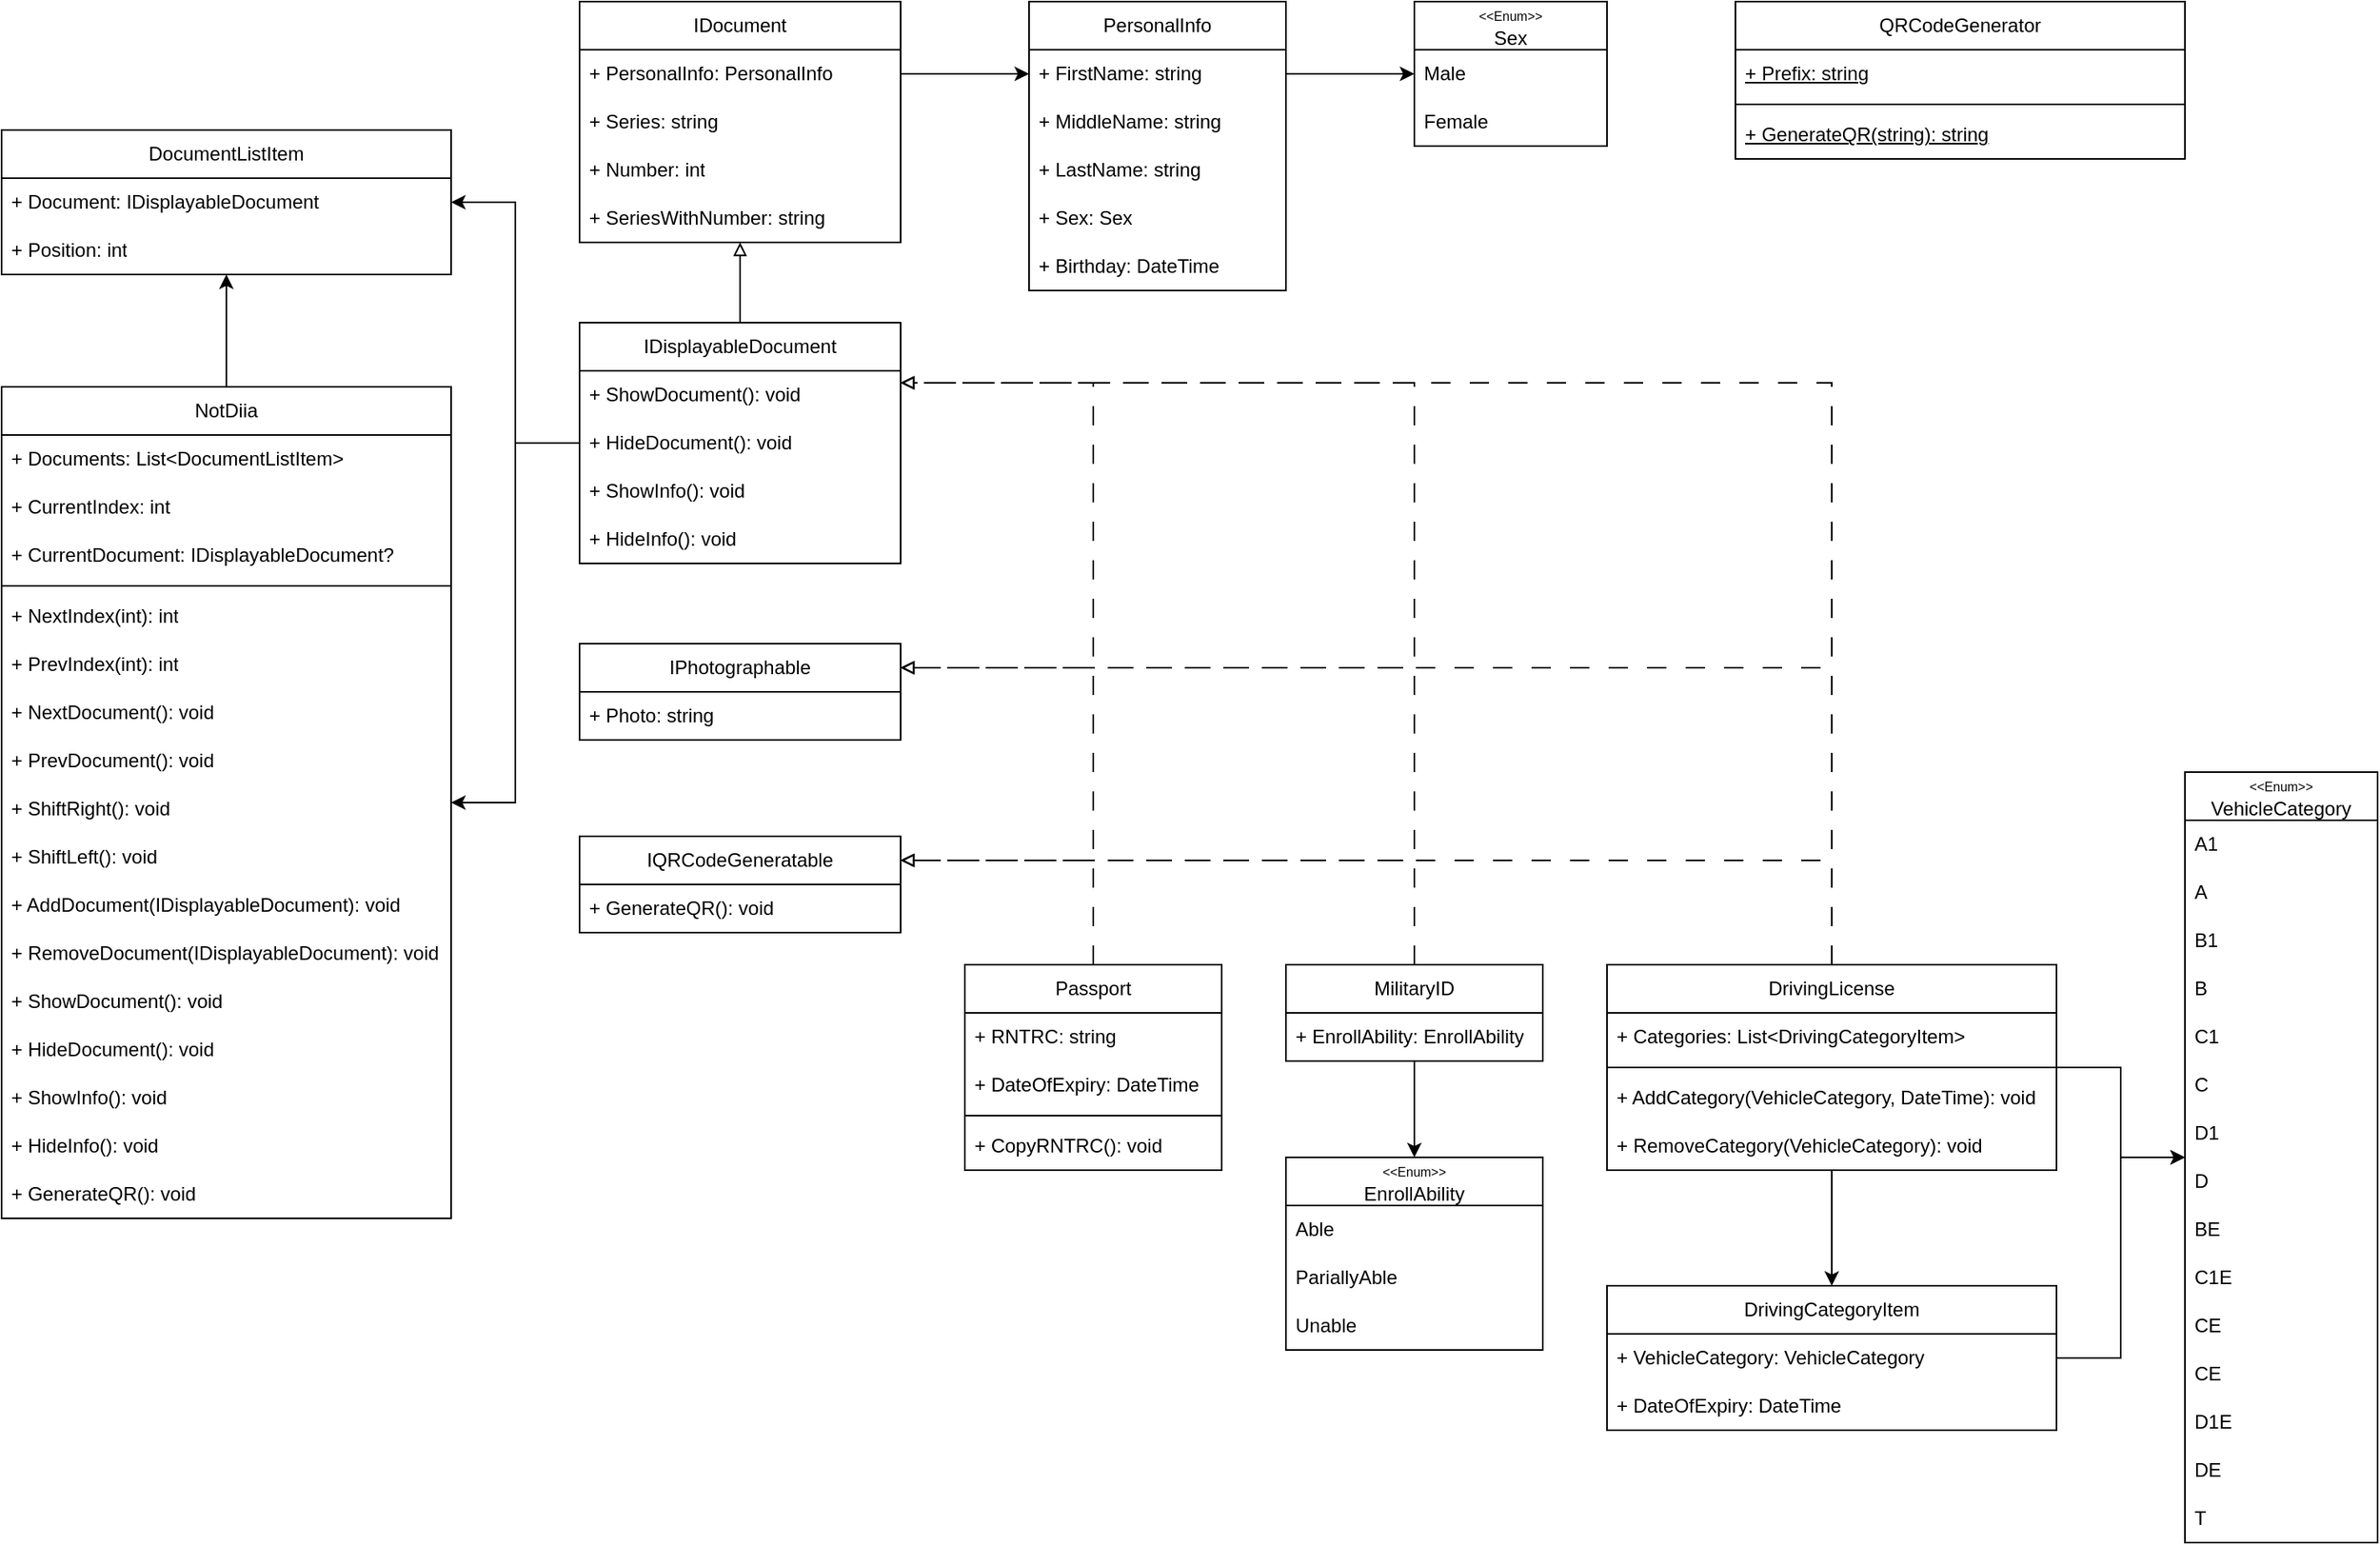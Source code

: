 <mxfile version="21.6.8" type="device">
  <diagram id="C5RBs43oDa-KdzZeNtuy" name="Page-1">
    <mxGraphModel dx="2074" dy="1205" grid="1" gridSize="10" guides="1" tooltips="1" connect="1" arrows="1" fold="1" page="0" pageScale="1" pageWidth="827" pageHeight="1169" math="0" shadow="0">
      <root>
        <mxCell id="WIyWlLk6GJQsqaUBKTNV-0" />
        <mxCell id="WIyWlLk6GJQsqaUBKTNV-1" parent="WIyWlLk6GJQsqaUBKTNV-0" />
        <mxCell id="cM0Dw6OtNcPGOJwDaQmD-3" value="PersonalInfo" style="swimlane;fontStyle=0;childLayout=stackLayout;horizontal=1;startSize=30;horizontalStack=0;resizeParent=1;resizeParentMax=0;resizeLast=0;collapsible=1;marginBottom=0;whiteSpace=wrap;html=1;" vertex="1" parent="WIyWlLk6GJQsqaUBKTNV-1">
          <mxGeometry x="720" y="40" width="160" height="180" as="geometry" />
        </mxCell>
        <mxCell id="cM0Dw6OtNcPGOJwDaQmD-4" value="+ FirstName: string" style="text;strokeColor=none;fillColor=none;align=left;verticalAlign=middle;spacingLeft=4;spacingRight=4;overflow=hidden;points=[[0,0.5],[1,0.5]];portConstraint=eastwest;rotatable=0;whiteSpace=wrap;html=1;" vertex="1" parent="cM0Dw6OtNcPGOJwDaQmD-3">
          <mxGeometry y="30" width="160" height="30" as="geometry" />
        </mxCell>
        <mxCell id="cM0Dw6OtNcPGOJwDaQmD-5" value="+ MiddleName: string" style="text;strokeColor=none;fillColor=none;align=left;verticalAlign=middle;spacingLeft=4;spacingRight=4;overflow=hidden;points=[[0,0.5],[1,0.5]];portConstraint=eastwest;rotatable=0;whiteSpace=wrap;html=1;" vertex="1" parent="cM0Dw6OtNcPGOJwDaQmD-3">
          <mxGeometry y="60" width="160" height="30" as="geometry" />
        </mxCell>
        <mxCell id="cM0Dw6OtNcPGOJwDaQmD-6" value="+ LastName: string" style="text;strokeColor=none;fillColor=none;align=left;verticalAlign=middle;spacingLeft=4;spacingRight=4;overflow=hidden;points=[[0,0.5],[1,0.5]];portConstraint=eastwest;rotatable=0;whiteSpace=wrap;html=1;" vertex="1" parent="cM0Dw6OtNcPGOJwDaQmD-3">
          <mxGeometry y="90" width="160" height="30" as="geometry" />
        </mxCell>
        <mxCell id="cM0Dw6OtNcPGOJwDaQmD-7" value="+ Sex: Sex" style="text;strokeColor=none;fillColor=none;align=left;verticalAlign=middle;spacingLeft=4;spacingRight=4;overflow=hidden;points=[[0,0.5],[1,0.5]];portConstraint=eastwest;rotatable=0;whiteSpace=wrap;html=1;" vertex="1" parent="cM0Dw6OtNcPGOJwDaQmD-3">
          <mxGeometry y="120" width="160" height="30" as="geometry" />
        </mxCell>
        <mxCell id="cM0Dw6OtNcPGOJwDaQmD-8" value="+ Birthday: DateTime" style="text;strokeColor=none;fillColor=none;align=left;verticalAlign=middle;spacingLeft=4;spacingRight=4;overflow=hidden;points=[[0,0.5],[1,0.5]];portConstraint=eastwest;rotatable=0;whiteSpace=wrap;html=1;" vertex="1" parent="cM0Dw6OtNcPGOJwDaQmD-3">
          <mxGeometry y="150" width="160" height="30" as="geometry" />
        </mxCell>
        <mxCell id="cM0Dw6OtNcPGOJwDaQmD-10" value="&lt;font style=&quot;font-size: 8px;&quot;&gt;&amp;lt;&amp;lt;Enum&amp;gt;&amp;gt;&lt;/font&gt;&lt;br&gt;Sex" style="swimlane;fontStyle=0;childLayout=stackLayout;horizontal=1;startSize=30;horizontalStack=0;resizeParent=1;resizeParentMax=0;resizeLast=0;collapsible=1;marginBottom=0;whiteSpace=wrap;html=1;" vertex="1" parent="WIyWlLk6GJQsqaUBKTNV-1">
          <mxGeometry x="960" y="40" width="120" height="90" as="geometry" />
        </mxCell>
        <mxCell id="cM0Dw6OtNcPGOJwDaQmD-11" value="Male" style="text;strokeColor=none;fillColor=none;align=left;verticalAlign=middle;spacingLeft=4;spacingRight=4;overflow=hidden;points=[[0,0.5],[1,0.5]];portConstraint=eastwest;rotatable=0;whiteSpace=wrap;html=1;" vertex="1" parent="cM0Dw6OtNcPGOJwDaQmD-10">
          <mxGeometry y="30" width="120" height="30" as="geometry" />
        </mxCell>
        <mxCell id="cM0Dw6OtNcPGOJwDaQmD-12" value="Female" style="text;strokeColor=none;fillColor=none;align=left;verticalAlign=middle;spacingLeft=4;spacingRight=4;overflow=hidden;points=[[0,0.5],[1,0.5]];portConstraint=eastwest;rotatable=0;whiteSpace=wrap;html=1;" vertex="1" parent="cM0Dw6OtNcPGOJwDaQmD-10">
          <mxGeometry y="60" width="120" height="30" as="geometry" />
        </mxCell>
        <mxCell id="cM0Dw6OtNcPGOJwDaQmD-15" value="IDocument" style="swimlane;fontStyle=0;childLayout=stackLayout;horizontal=1;startSize=30;horizontalStack=0;resizeParent=1;resizeParentMax=0;resizeLast=0;collapsible=1;marginBottom=0;whiteSpace=wrap;html=1;" vertex="1" parent="WIyWlLk6GJQsqaUBKTNV-1">
          <mxGeometry x="440" y="40" width="200" height="150" as="geometry" />
        </mxCell>
        <mxCell id="cM0Dw6OtNcPGOJwDaQmD-16" value="+ PersonalInfo: PersonalInfo" style="text;strokeColor=none;fillColor=none;align=left;verticalAlign=middle;spacingLeft=4;spacingRight=4;overflow=hidden;points=[[0,0.5],[1,0.5]];portConstraint=eastwest;rotatable=0;whiteSpace=wrap;html=1;" vertex="1" parent="cM0Dw6OtNcPGOJwDaQmD-15">
          <mxGeometry y="30" width="200" height="30" as="geometry" />
        </mxCell>
        <mxCell id="cM0Dw6OtNcPGOJwDaQmD-17" value="+ Series: string" style="text;strokeColor=none;fillColor=none;align=left;verticalAlign=middle;spacingLeft=4;spacingRight=4;overflow=hidden;points=[[0,0.5],[1,0.5]];portConstraint=eastwest;rotatable=0;whiteSpace=wrap;html=1;" vertex="1" parent="cM0Dw6OtNcPGOJwDaQmD-15">
          <mxGeometry y="60" width="200" height="30" as="geometry" />
        </mxCell>
        <mxCell id="cM0Dw6OtNcPGOJwDaQmD-18" value="+ Number: int" style="text;strokeColor=none;fillColor=none;align=left;verticalAlign=middle;spacingLeft=4;spacingRight=4;overflow=hidden;points=[[0,0.5],[1,0.5]];portConstraint=eastwest;rotatable=0;whiteSpace=wrap;html=1;" vertex="1" parent="cM0Dw6OtNcPGOJwDaQmD-15">
          <mxGeometry y="90" width="200" height="30" as="geometry" />
        </mxCell>
        <mxCell id="cM0Dw6OtNcPGOJwDaQmD-19" value="+ SeriesWithNumber: string" style="text;strokeColor=none;fillColor=none;align=left;verticalAlign=middle;spacingLeft=4;spacingRight=4;overflow=hidden;points=[[0,0.5],[1,0.5]];portConstraint=eastwest;rotatable=0;whiteSpace=wrap;html=1;" vertex="1" parent="cM0Dw6OtNcPGOJwDaQmD-15">
          <mxGeometry y="120" width="200" height="30" as="geometry" />
        </mxCell>
        <mxCell id="cM0Dw6OtNcPGOJwDaQmD-139" style="edgeStyle=orthogonalEdgeStyle;rounded=0;orthogonalLoop=1;jettySize=auto;html=1;exitX=0.5;exitY=0;exitDx=0;exitDy=0;endArrow=block;endFill=0;" edge="1" parent="WIyWlLk6GJQsqaUBKTNV-1" source="cM0Dw6OtNcPGOJwDaQmD-20" target="cM0Dw6OtNcPGOJwDaQmD-15">
          <mxGeometry relative="1" as="geometry" />
        </mxCell>
        <mxCell id="cM0Dw6OtNcPGOJwDaQmD-163" style="edgeStyle=orthogonalEdgeStyle;rounded=0;orthogonalLoop=1;jettySize=auto;html=1;" edge="1" parent="WIyWlLk6GJQsqaUBKTNV-1" source="cM0Dw6OtNcPGOJwDaQmD-20" target="cM0Dw6OtNcPGOJwDaQmD-88">
          <mxGeometry relative="1" as="geometry" />
        </mxCell>
        <mxCell id="cM0Dw6OtNcPGOJwDaQmD-20" value="IDisplayableDocument" style="swimlane;fontStyle=0;childLayout=stackLayout;horizontal=1;startSize=30;horizontalStack=0;resizeParent=1;resizeParentMax=0;resizeLast=0;collapsible=1;marginBottom=0;whiteSpace=wrap;html=1;" vertex="1" parent="WIyWlLk6GJQsqaUBKTNV-1">
          <mxGeometry x="440" y="240" width="200" height="150" as="geometry" />
        </mxCell>
        <mxCell id="cM0Dw6OtNcPGOJwDaQmD-21" value="+ ShowDocument(): void" style="text;strokeColor=none;fillColor=none;align=left;verticalAlign=middle;spacingLeft=4;spacingRight=4;overflow=hidden;points=[[0,0.5],[1,0.5]];portConstraint=eastwest;rotatable=0;whiteSpace=wrap;html=1;" vertex="1" parent="cM0Dw6OtNcPGOJwDaQmD-20">
          <mxGeometry y="30" width="200" height="30" as="geometry" />
        </mxCell>
        <mxCell id="cM0Dw6OtNcPGOJwDaQmD-22" value="+ HideDocument(): void" style="text;strokeColor=none;fillColor=none;align=left;verticalAlign=middle;spacingLeft=4;spacingRight=4;overflow=hidden;points=[[0,0.5],[1,0.5]];portConstraint=eastwest;rotatable=0;whiteSpace=wrap;html=1;" vertex="1" parent="cM0Dw6OtNcPGOJwDaQmD-20">
          <mxGeometry y="60" width="200" height="30" as="geometry" />
        </mxCell>
        <mxCell id="cM0Dw6OtNcPGOJwDaQmD-23" value="+ ShowInfo(): void" style="text;strokeColor=none;fillColor=none;align=left;verticalAlign=middle;spacingLeft=4;spacingRight=4;overflow=hidden;points=[[0,0.5],[1,0.5]];portConstraint=eastwest;rotatable=0;whiteSpace=wrap;html=1;" vertex="1" parent="cM0Dw6OtNcPGOJwDaQmD-20">
          <mxGeometry y="90" width="200" height="30" as="geometry" />
        </mxCell>
        <mxCell id="cM0Dw6OtNcPGOJwDaQmD-24" value="+ HideInfo(): void" style="text;strokeColor=none;fillColor=none;align=left;verticalAlign=middle;spacingLeft=4;spacingRight=4;overflow=hidden;points=[[0,0.5],[1,0.5]];portConstraint=eastwest;rotatable=0;whiteSpace=wrap;html=1;" vertex="1" parent="cM0Dw6OtNcPGOJwDaQmD-20">
          <mxGeometry y="120" width="200" height="30" as="geometry" />
        </mxCell>
        <mxCell id="cM0Dw6OtNcPGOJwDaQmD-25" value="&lt;font style=&quot;font-size: 8px;&quot;&gt;&amp;lt;&amp;lt;Enum&amp;gt;&amp;gt;&lt;/font&gt;&lt;br&gt;EnrollAbility" style="swimlane;fontStyle=0;childLayout=stackLayout;horizontal=1;startSize=30;horizontalStack=0;resizeParent=1;resizeParentMax=0;resizeLast=0;collapsible=1;marginBottom=0;whiteSpace=wrap;html=1;" vertex="1" parent="WIyWlLk6GJQsqaUBKTNV-1">
          <mxGeometry x="880" y="760" width="160" height="120" as="geometry" />
        </mxCell>
        <mxCell id="cM0Dw6OtNcPGOJwDaQmD-27" value="Able" style="text;strokeColor=none;fillColor=none;align=left;verticalAlign=middle;spacingLeft=4;spacingRight=4;overflow=hidden;points=[[0,0.5],[1,0.5]];portConstraint=eastwest;rotatable=0;whiteSpace=wrap;html=1;" vertex="1" parent="cM0Dw6OtNcPGOJwDaQmD-25">
          <mxGeometry y="30" width="160" height="30" as="geometry" />
        </mxCell>
        <mxCell id="cM0Dw6OtNcPGOJwDaQmD-28" value="PariallyAble" style="text;strokeColor=none;fillColor=none;align=left;verticalAlign=middle;spacingLeft=4;spacingRight=4;overflow=hidden;points=[[0,0.5],[1,0.5]];portConstraint=eastwest;rotatable=0;whiteSpace=wrap;html=1;" vertex="1" parent="cM0Dw6OtNcPGOJwDaQmD-25">
          <mxGeometry y="60" width="160" height="30" as="geometry" />
        </mxCell>
        <mxCell id="cM0Dw6OtNcPGOJwDaQmD-29" value="Unable" style="text;strokeColor=none;fillColor=none;align=left;verticalAlign=middle;spacingLeft=4;spacingRight=4;overflow=hidden;points=[[0,0.5],[1,0.5]];portConstraint=eastwest;rotatable=0;whiteSpace=wrap;html=1;" vertex="1" parent="cM0Dw6OtNcPGOJwDaQmD-25">
          <mxGeometry y="90" width="160" height="30" as="geometry" />
        </mxCell>
        <mxCell id="cM0Dw6OtNcPGOJwDaQmD-30" value="&lt;font style=&quot;font-size: 8px;&quot;&gt;&amp;lt;&amp;lt;Enum&amp;gt;&amp;gt;&lt;/font&gt;&lt;br&gt;VehicleCategory&lt;br&gt;" style="swimlane;fontStyle=0;childLayout=stackLayout;horizontal=1;startSize=30;horizontalStack=0;resizeParent=1;resizeParentMax=0;resizeLast=0;collapsible=1;marginBottom=0;whiteSpace=wrap;html=1;" vertex="1" parent="WIyWlLk6GJQsqaUBKTNV-1">
          <mxGeometry x="1440" y="520" width="120" height="480" as="geometry" />
        </mxCell>
        <mxCell id="cM0Dw6OtNcPGOJwDaQmD-31" value="A1" style="text;strokeColor=none;fillColor=none;align=left;verticalAlign=middle;spacingLeft=4;spacingRight=4;overflow=hidden;points=[[0,0.5],[1,0.5]];portConstraint=eastwest;rotatable=0;whiteSpace=wrap;html=1;" vertex="1" parent="cM0Dw6OtNcPGOJwDaQmD-30">
          <mxGeometry y="30" width="120" height="30" as="geometry" />
        </mxCell>
        <mxCell id="cM0Dw6OtNcPGOJwDaQmD-34" value="A" style="text;strokeColor=none;fillColor=none;align=left;verticalAlign=middle;spacingLeft=4;spacingRight=4;overflow=hidden;points=[[0,0.5],[1,0.5]];portConstraint=eastwest;rotatable=0;whiteSpace=wrap;html=1;" vertex="1" parent="cM0Dw6OtNcPGOJwDaQmD-30">
          <mxGeometry y="60" width="120" height="30" as="geometry" />
        </mxCell>
        <mxCell id="cM0Dw6OtNcPGOJwDaQmD-35" value="B1" style="text;strokeColor=none;fillColor=none;align=left;verticalAlign=middle;spacingLeft=4;spacingRight=4;overflow=hidden;points=[[0,0.5],[1,0.5]];portConstraint=eastwest;rotatable=0;whiteSpace=wrap;html=1;" vertex="1" parent="cM0Dw6OtNcPGOJwDaQmD-30">
          <mxGeometry y="90" width="120" height="30" as="geometry" />
        </mxCell>
        <mxCell id="cM0Dw6OtNcPGOJwDaQmD-36" value="B" style="text;strokeColor=none;fillColor=none;align=left;verticalAlign=middle;spacingLeft=4;spacingRight=4;overflow=hidden;points=[[0,0.5],[1,0.5]];portConstraint=eastwest;rotatable=0;whiteSpace=wrap;html=1;" vertex="1" parent="cM0Dw6OtNcPGOJwDaQmD-30">
          <mxGeometry y="120" width="120" height="30" as="geometry" />
        </mxCell>
        <mxCell id="cM0Dw6OtNcPGOJwDaQmD-37" value="C1" style="text;strokeColor=none;fillColor=none;align=left;verticalAlign=middle;spacingLeft=4;spacingRight=4;overflow=hidden;points=[[0,0.5],[1,0.5]];portConstraint=eastwest;rotatable=0;whiteSpace=wrap;html=1;" vertex="1" parent="cM0Dw6OtNcPGOJwDaQmD-30">
          <mxGeometry y="150" width="120" height="30" as="geometry" />
        </mxCell>
        <mxCell id="cM0Dw6OtNcPGOJwDaQmD-38" value="C" style="text;strokeColor=none;fillColor=none;align=left;verticalAlign=middle;spacingLeft=4;spacingRight=4;overflow=hidden;points=[[0,0.5],[1,0.5]];portConstraint=eastwest;rotatable=0;whiteSpace=wrap;html=1;" vertex="1" parent="cM0Dw6OtNcPGOJwDaQmD-30">
          <mxGeometry y="180" width="120" height="30" as="geometry" />
        </mxCell>
        <mxCell id="cM0Dw6OtNcPGOJwDaQmD-39" value="D1" style="text;strokeColor=none;fillColor=none;align=left;verticalAlign=middle;spacingLeft=4;spacingRight=4;overflow=hidden;points=[[0,0.5],[1,0.5]];portConstraint=eastwest;rotatable=0;whiteSpace=wrap;html=1;" vertex="1" parent="cM0Dw6OtNcPGOJwDaQmD-30">
          <mxGeometry y="210" width="120" height="30" as="geometry" />
        </mxCell>
        <mxCell id="cM0Dw6OtNcPGOJwDaQmD-40" value="D" style="text;strokeColor=none;fillColor=none;align=left;verticalAlign=middle;spacingLeft=4;spacingRight=4;overflow=hidden;points=[[0,0.5],[1,0.5]];portConstraint=eastwest;rotatable=0;whiteSpace=wrap;html=1;" vertex="1" parent="cM0Dw6OtNcPGOJwDaQmD-30">
          <mxGeometry y="240" width="120" height="30" as="geometry" />
        </mxCell>
        <mxCell id="cM0Dw6OtNcPGOJwDaQmD-41" value="BE" style="text;strokeColor=none;fillColor=none;align=left;verticalAlign=middle;spacingLeft=4;spacingRight=4;overflow=hidden;points=[[0,0.5],[1,0.5]];portConstraint=eastwest;rotatable=0;whiteSpace=wrap;html=1;" vertex="1" parent="cM0Dw6OtNcPGOJwDaQmD-30">
          <mxGeometry y="270" width="120" height="30" as="geometry" />
        </mxCell>
        <mxCell id="cM0Dw6OtNcPGOJwDaQmD-42" value="C1E" style="text;strokeColor=none;fillColor=none;align=left;verticalAlign=middle;spacingLeft=4;spacingRight=4;overflow=hidden;points=[[0,0.5],[1,0.5]];portConstraint=eastwest;rotatable=0;whiteSpace=wrap;html=1;" vertex="1" parent="cM0Dw6OtNcPGOJwDaQmD-30">
          <mxGeometry y="300" width="120" height="30" as="geometry" />
        </mxCell>
        <mxCell id="cM0Dw6OtNcPGOJwDaQmD-155" value="CE" style="text;strokeColor=none;fillColor=none;align=left;verticalAlign=middle;spacingLeft=4;spacingRight=4;overflow=hidden;points=[[0,0.5],[1,0.5]];portConstraint=eastwest;rotatable=0;whiteSpace=wrap;html=1;" vertex="1" parent="cM0Dw6OtNcPGOJwDaQmD-30">
          <mxGeometry y="330" width="120" height="30" as="geometry" />
        </mxCell>
        <mxCell id="cM0Dw6OtNcPGOJwDaQmD-43" value="CE" style="text;strokeColor=none;fillColor=none;align=left;verticalAlign=middle;spacingLeft=4;spacingRight=4;overflow=hidden;points=[[0,0.5],[1,0.5]];portConstraint=eastwest;rotatable=0;whiteSpace=wrap;html=1;" vertex="1" parent="cM0Dw6OtNcPGOJwDaQmD-30">
          <mxGeometry y="360" width="120" height="30" as="geometry" />
        </mxCell>
        <mxCell id="cM0Dw6OtNcPGOJwDaQmD-44" value="D1E" style="text;strokeColor=none;fillColor=none;align=left;verticalAlign=middle;spacingLeft=4;spacingRight=4;overflow=hidden;points=[[0,0.5],[1,0.5]];portConstraint=eastwest;rotatable=0;whiteSpace=wrap;html=1;" vertex="1" parent="cM0Dw6OtNcPGOJwDaQmD-30">
          <mxGeometry y="390" width="120" height="30" as="geometry" />
        </mxCell>
        <mxCell id="cM0Dw6OtNcPGOJwDaQmD-45" value="DE" style="text;strokeColor=none;fillColor=none;align=left;verticalAlign=middle;spacingLeft=4;spacingRight=4;overflow=hidden;points=[[0,0.5],[1,0.5]];portConstraint=eastwest;rotatable=0;whiteSpace=wrap;html=1;" vertex="1" parent="cM0Dw6OtNcPGOJwDaQmD-30">
          <mxGeometry y="420" width="120" height="30" as="geometry" />
        </mxCell>
        <mxCell id="cM0Dw6OtNcPGOJwDaQmD-46" value="T" style="text;strokeColor=none;fillColor=none;align=left;verticalAlign=middle;spacingLeft=4;spacingRight=4;overflow=hidden;points=[[0,0.5],[1,0.5]];portConstraint=eastwest;rotatable=0;whiteSpace=wrap;html=1;" vertex="1" parent="cM0Dw6OtNcPGOJwDaQmD-30">
          <mxGeometry y="450" width="120" height="30" as="geometry" />
        </mxCell>
        <mxCell id="cM0Dw6OtNcPGOJwDaQmD-47" value="IPhotographable" style="swimlane;fontStyle=0;childLayout=stackLayout;horizontal=1;startSize=30;horizontalStack=0;resizeParent=1;resizeParentMax=0;resizeLast=0;collapsible=1;marginBottom=0;whiteSpace=wrap;html=1;" vertex="1" parent="WIyWlLk6GJQsqaUBKTNV-1">
          <mxGeometry x="440" y="440" width="200" height="60" as="geometry" />
        </mxCell>
        <mxCell id="cM0Dw6OtNcPGOJwDaQmD-48" value="+ Photo: string" style="text;strokeColor=none;fillColor=none;align=left;verticalAlign=middle;spacingLeft=4;spacingRight=4;overflow=hidden;points=[[0,0.5],[1,0.5]];portConstraint=eastwest;rotatable=0;whiteSpace=wrap;html=1;" vertex="1" parent="cM0Dw6OtNcPGOJwDaQmD-47">
          <mxGeometry y="30" width="200" height="30" as="geometry" />
        </mxCell>
        <mxCell id="cM0Dw6OtNcPGOJwDaQmD-52" value="IQRСodeGeneratable" style="swimlane;fontStyle=0;childLayout=stackLayout;horizontal=1;startSize=30;horizontalStack=0;resizeParent=1;resizeParentMax=0;resizeLast=0;collapsible=1;marginBottom=0;whiteSpace=wrap;html=1;" vertex="1" parent="WIyWlLk6GJQsqaUBKTNV-1">
          <mxGeometry x="440" y="560" width="200" height="60" as="geometry" />
        </mxCell>
        <mxCell id="cM0Dw6OtNcPGOJwDaQmD-53" value="+ GenerateQR(): void" style="text;strokeColor=none;fillColor=none;align=left;verticalAlign=middle;spacingLeft=4;spacingRight=4;overflow=hidden;points=[[0,0.5],[1,0.5]];portConstraint=eastwest;rotatable=0;whiteSpace=wrap;html=1;" vertex="1" parent="cM0Dw6OtNcPGOJwDaQmD-52">
          <mxGeometry y="30" width="200" height="30" as="geometry" />
        </mxCell>
        <mxCell id="cM0Dw6OtNcPGOJwDaQmD-129" style="edgeStyle=orthogonalEdgeStyle;rounded=0;orthogonalLoop=1;jettySize=auto;html=1;exitX=0.5;exitY=0;exitDx=0;exitDy=0;entryX=1;entryY=0.25;entryDx=0;entryDy=0;dashed=1;endArrow=block;endFill=0;dashPattern=12 12;" edge="1" parent="WIyWlLk6GJQsqaUBKTNV-1" source="cM0Dw6OtNcPGOJwDaQmD-54" target="cM0Dw6OtNcPGOJwDaQmD-20">
          <mxGeometry relative="1" as="geometry" />
        </mxCell>
        <mxCell id="cM0Dw6OtNcPGOJwDaQmD-132" style="edgeStyle=orthogonalEdgeStyle;rounded=0;orthogonalLoop=1;jettySize=auto;html=1;exitX=0.5;exitY=0;exitDx=0;exitDy=0;entryX=1;entryY=0.25;entryDx=0;entryDy=0;dashed=1;endArrow=block;endFill=0;dashPattern=12 12;" edge="1" parent="WIyWlLk6GJQsqaUBKTNV-1" source="cM0Dw6OtNcPGOJwDaQmD-54" target="cM0Dw6OtNcPGOJwDaQmD-47">
          <mxGeometry relative="1" as="geometry" />
        </mxCell>
        <mxCell id="cM0Dw6OtNcPGOJwDaQmD-135" style="edgeStyle=orthogonalEdgeStyle;rounded=0;orthogonalLoop=1;jettySize=auto;html=1;exitX=0.5;exitY=0;exitDx=0;exitDy=0;entryX=1;entryY=0.25;entryDx=0;entryDy=0;dashed=1;endArrow=block;endFill=0;dashPattern=12 12;" edge="1" parent="WIyWlLk6GJQsqaUBKTNV-1" source="cM0Dw6OtNcPGOJwDaQmD-54" target="cM0Dw6OtNcPGOJwDaQmD-52">
          <mxGeometry relative="1" as="geometry" />
        </mxCell>
        <mxCell id="cM0Dw6OtNcPGOJwDaQmD-54" value="Passport" style="swimlane;fontStyle=0;childLayout=stackLayout;horizontal=1;startSize=30;horizontalStack=0;resizeParent=1;resizeParentMax=0;resizeLast=0;collapsible=1;marginBottom=0;whiteSpace=wrap;html=1;" vertex="1" parent="WIyWlLk6GJQsqaUBKTNV-1">
          <mxGeometry x="680" y="640" width="160" height="128" as="geometry" />
        </mxCell>
        <mxCell id="cM0Dw6OtNcPGOJwDaQmD-55" value="+ RNTRC: string" style="text;strokeColor=none;fillColor=none;align=left;verticalAlign=middle;spacingLeft=4;spacingRight=4;overflow=hidden;points=[[0,0.5],[1,0.5]];portConstraint=eastwest;rotatable=0;whiteSpace=wrap;html=1;" vertex="1" parent="cM0Dw6OtNcPGOJwDaQmD-54">
          <mxGeometry y="30" width="160" height="30" as="geometry" />
        </mxCell>
        <mxCell id="cM0Dw6OtNcPGOJwDaQmD-56" value="+&amp;nbsp;DateOfExpiry&lt;span style=&quot;background-color: initial;&quot;&gt;: DateTime&lt;/span&gt;" style="text;strokeColor=none;fillColor=none;align=left;verticalAlign=middle;spacingLeft=4;spacingRight=4;overflow=hidden;points=[[0,0.5],[1,0.5]];portConstraint=eastwest;rotatable=0;whiteSpace=wrap;html=1;" vertex="1" parent="cM0Dw6OtNcPGOJwDaQmD-54">
          <mxGeometry y="60" width="160" height="30" as="geometry" />
        </mxCell>
        <mxCell id="cM0Dw6OtNcPGOJwDaQmD-72" value="" style="line;strokeWidth=1;fillColor=none;align=left;verticalAlign=middle;spacingTop=-1;spacingLeft=3;spacingRight=3;rotatable=0;labelPosition=right;points=[];portConstraint=eastwest;strokeColor=inherit;" vertex="1" parent="cM0Dw6OtNcPGOJwDaQmD-54">
          <mxGeometry y="90" width="160" height="8" as="geometry" />
        </mxCell>
        <mxCell id="cM0Dw6OtNcPGOJwDaQmD-73" value="+&amp;nbsp;CopyRNTRC()&lt;span style=&quot;background-color: initial;&quot;&gt;: void&lt;/span&gt;" style="text;strokeColor=none;fillColor=none;align=left;verticalAlign=middle;spacingLeft=4;spacingRight=4;overflow=hidden;points=[[0,0.5],[1,0.5]];portConstraint=eastwest;rotatable=0;whiteSpace=wrap;html=1;" vertex="1" parent="cM0Dw6OtNcPGOJwDaQmD-54">
          <mxGeometry y="98" width="160" height="30" as="geometry" />
        </mxCell>
        <mxCell id="cM0Dw6OtNcPGOJwDaQmD-130" style="edgeStyle=orthogonalEdgeStyle;rounded=0;orthogonalLoop=1;jettySize=auto;html=1;exitX=0.5;exitY=0;exitDx=0;exitDy=0;entryX=1;entryY=0.25;entryDx=0;entryDy=0;dashed=1;endArrow=block;endFill=0;dashPattern=12 12;" edge="1" parent="WIyWlLk6GJQsqaUBKTNV-1" source="cM0Dw6OtNcPGOJwDaQmD-74" target="cM0Dw6OtNcPGOJwDaQmD-20">
          <mxGeometry relative="1" as="geometry" />
        </mxCell>
        <mxCell id="cM0Dw6OtNcPGOJwDaQmD-133" style="edgeStyle=orthogonalEdgeStyle;rounded=0;orthogonalLoop=1;jettySize=auto;html=1;exitX=0.5;exitY=0;exitDx=0;exitDy=0;entryX=1;entryY=0.25;entryDx=0;entryDy=0;dashed=1;endArrow=block;endFill=0;dashPattern=12 12;" edge="1" parent="WIyWlLk6GJQsqaUBKTNV-1" source="cM0Dw6OtNcPGOJwDaQmD-74" target="cM0Dw6OtNcPGOJwDaQmD-47">
          <mxGeometry relative="1" as="geometry" />
        </mxCell>
        <mxCell id="cM0Dw6OtNcPGOJwDaQmD-137" style="edgeStyle=orthogonalEdgeStyle;rounded=0;orthogonalLoop=1;jettySize=auto;html=1;exitX=0.5;exitY=0;exitDx=0;exitDy=0;entryX=1;entryY=0.25;entryDx=0;entryDy=0;dashed=1;endArrow=block;endFill=0;dashPattern=12 12;" edge="1" parent="WIyWlLk6GJQsqaUBKTNV-1" source="cM0Dw6OtNcPGOJwDaQmD-74" target="cM0Dw6OtNcPGOJwDaQmD-52">
          <mxGeometry relative="1" as="geometry" />
        </mxCell>
        <mxCell id="cM0Dw6OtNcPGOJwDaQmD-151" style="edgeStyle=orthogonalEdgeStyle;rounded=0;orthogonalLoop=1;jettySize=auto;html=1;" edge="1" parent="WIyWlLk6GJQsqaUBKTNV-1" source="cM0Dw6OtNcPGOJwDaQmD-74" target="cM0Dw6OtNcPGOJwDaQmD-25">
          <mxGeometry relative="1" as="geometry" />
        </mxCell>
        <mxCell id="cM0Dw6OtNcPGOJwDaQmD-74" value="MilitaryID" style="swimlane;fontStyle=0;childLayout=stackLayout;horizontal=1;startSize=30;horizontalStack=0;resizeParent=1;resizeParentMax=0;resizeLast=0;collapsible=1;marginBottom=0;whiteSpace=wrap;html=1;" vertex="1" parent="WIyWlLk6GJQsqaUBKTNV-1">
          <mxGeometry x="880" y="640" width="160" height="60" as="geometry" />
        </mxCell>
        <mxCell id="cM0Dw6OtNcPGOJwDaQmD-75" value="+ EnrollAbility: EnrollAbility" style="text;strokeColor=none;fillColor=none;align=left;verticalAlign=middle;spacingLeft=4;spacingRight=4;overflow=hidden;points=[[0,0.5],[1,0.5]];portConstraint=eastwest;rotatable=0;whiteSpace=wrap;html=1;" vertex="1" parent="cM0Dw6OtNcPGOJwDaQmD-74">
          <mxGeometry y="30" width="160" height="30" as="geometry" />
        </mxCell>
        <mxCell id="cM0Dw6OtNcPGOJwDaQmD-79" value="DrivingCategoryItem" style="swimlane;fontStyle=0;childLayout=stackLayout;horizontal=1;startSize=30;horizontalStack=0;resizeParent=1;resizeParentMax=0;resizeLast=0;collapsible=1;marginBottom=0;whiteSpace=wrap;html=1;" vertex="1" parent="WIyWlLk6GJQsqaUBKTNV-1">
          <mxGeometry x="1080" y="840" width="280" height="90" as="geometry" />
        </mxCell>
        <mxCell id="cM0Dw6OtNcPGOJwDaQmD-80" value="+ VehicleCategory: VehicleCategory" style="text;strokeColor=none;fillColor=none;align=left;verticalAlign=middle;spacingLeft=4;spacingRight=4;overflow=hidden;points=[[0,0.5],[1,0.5]];portConstraint=eastwest;rotatable=0;whiteSpace=wrap;html=1;" vertex="1" parent="cM0Dw6OtNcPGOJwDaQmD-79">
          <mxGeometry y="30" width="280" height="30" as="geometry" />
        </mxCell>
        <mxCell id="cM0Dw6OtNcPGOJwDaQmD-81" value="+ DateOfExpiry: DateTime" style="text;strokeColor=none;fillColor=none;align=left;verticalAlign=middle;spacingLeft=4;spacingRight=4;overflow=hidden;points=[[0,0.5],[1,0.5]];portConstraint=eastwest;rotatable=0;whiteSpace=wrap;html=1;" vertex="1" parent="cM0Dw6OtNcPGOJwDaQmD-79">
          <mxGeometry y="60" width="280" height="30" as="geometry" />
        </mxCell>
        <mxCell id="cM0Dw6OtNcPGOJwDaQmD-131" style="edgeStyle=orthogonalEdgeStyle;rounded=0;orthogonalLoop=1;jettySize=auto;html=1;exitX=0.5;exitY=0;exitDx=0;exitDy=0;entryX=1;entryY=0.25;entryDx=0;entryDy=0;dashed=1;endArrow=block;endFill=0;dashPattern=12 12;" edge="1" parent="WIyWlLk6GJQsqaUBKTNV-1" source="cM0Dw6OtNcPGOJwDaQmD-82" target="cM0Dw6OtNcPGOJwDaQmD-20">
          <mxGeometry relative="1" as="geometry" />
        </mxCell>
        <mxCell id="cM0Dw6OtNcPGOJwDaQmD-134" style="edgeStyle=orthogonalEdgeStyle;rounded=0;orthogonalLoop=1;jettySize=auto;html=1;exitX=0.5;exitY=0;exitDx=0;exitDy=0;entryX=1;entryY=0.25;entryDx=0;entryDy=0;dashed=1;endArrow=block;endFill=0;dashPattern=12 12;" edge="1" parent="WIyWlLk6GJQsqaUBKTNV-1" source="cM0Dw6OtNcPGOJwDaQmD-82" target="cM0Dw6OtNcPGOJwDaQmD-47">
          <mxGeometry relative="1" as="geometry" />
        </mxCell>
        <mxCell id="cM0Dw6OtNcPGOJwDaQmD-138" style="edgeStyle=orthogonalEdgeStyle;rounded=0;orthogonalLoop=1;jettySize=auto;html=1;exitX=0.5;exitY=0;exitDx=0;exitDy=0;entryX=1;entryY=0.25;entryDx=0;entryDy=0;dashed=1;endArrow=block;endFill=0;dashPattern=12 12;" edge="1" parent="WIyWlLk6GJQsqaUBKTNV-1" source="cM0Dw6OtNcPGOJwDaQmD-82" target="cM0Dw6OtNcPGOJwDaQmD-52">
          <mxGeometry relative="1" as="geometry" />
        </mxCell>
        <mxCell id="cM0Dw6OtNcPGOJwDaQmD-152" style="edgeStyle=orthogonalEdgeStyle;rounded=0;orthogonalLoop=1;jettySize=auto;html=1;entryX=0.5;entryY=0;entryDx=0;entryDy=0;" edge="1" parent="WIyWlLk6GJQsqaUBKTNV-1" source="cM0Dw6OtNcPGOJwDaQmD-82" target="cM0Dw6OtNcPGOJwDaQmD-79">
          <mxGeometry relative="1" as="geometry" />
        </mxCell>
        <mxCell id="cM0Dw6OtNcPGOJwDaQmD-159" style="edgeStyle=orthogonalEdgeStyle;rounded=0;orthogonalLoop=1;jettySize=auto;html=1;" edge="1" parent="WIyWlLk6GJQsqaUBKTNV-1" source="cM0Dw6OtNcPGOJwDaQmD-82" target="cM0Dw6OtNcPGOJwDaQmD-30">
          <mxGeometry relative="1" as="geometry" />
        </mxCell>
        <mxCell id="cM0Dw6OtNcPGOJwDaQmD-82" value="DrivingLicense" style="swimlane;fontStyle=0;childLayout=stackLayout;horizontal=1;startSize=30;horizontalStack=0;resizeParent=1;resizeParentMax=0;resizeLast=0;collapsible=1;marginBottom=0;whiteSpace=wrap;html=1;" vertex="1" parent="WIyWlLk6GJQsqaUBKTNV-1">
          <mxGeometry x="1080" y="640" width="280" height="128" as="geometry" />
        </mxCell>
        <mxCell id="cM0Dw6OtNcPGOJwDaQmD-83" value="+ Categories: List&amp;lt;DrivingCategoryItem&amp;gt;" style="text;strokeColor=none;fillColor=none;align=left;verticalAlign=middle;spacingLeft=4;spacingRight=4;overflow=hidden;points=[[0,0.5],[1,0.5]];portConstraint=eastwest;rotatable=0;whiteSpace=wrap;html=1;" vertex="1" parent="cM0Dw6OtNcPGOJwDaQmD-82">
          <mxGeometry y="30" width="280" height="30" as="geometry" />
        </mxCell>
        <mxCell id="cM0Dw6OtNcPGOJwDaQmD-85" value="" style="line;strokeWidth=1;fillColor=none;align=left;verticalAlign=middle;spacingTop=-1;spacingLeft=3;spacingRight=3;rotatable=0;labelPosition=right;points=[];portConstraint=eastwest;strokeColor=inherit;" vertex="1" parent="cM0Dw6OtNcPGOJwDaQmD-82">
          <mxGeometry y="60" width="280" height="8" as="geometry" />
        </mxCell>
        <mxCell id="cM0Dw6OtNcPGOJwDaQmD-86" value="+ AddCategory(VehicleCategory, DateTime): void" style="text;strokeColor=none;fillColor=none;align=left;verticalAlign=middle;spacingLeft=4;spacingRight=4;overflow=hidden;points=[[0,0.5],[1,0.5]];portConstraint=eastwest;rotatable=0;whiteSpace=wrap;html=1;" vertex="1" parent="cM0Dw6OtNcPGOJwDaQmD-82">
          <mxGeometry y="68" width="280" height="30" as="geometry" />
        </mxCell>
        <mxCell id="cM0Dw6OtNcPGOJwDaQmD-87" value="+ RemoveCategory(VehicleCategory): void" style="text;strokeColor=none;fillColor=none;align=left;verticalAlign=middle;spacingLeft=4;spacingRight=4;overflow=hidden;points=[[0,0.5],[1,0.5]];portConstraint=eastwest;rotatable=0;whiteSpace=wrap;html=1;" vertex="1" parent="cM0Dw6OtNcPGOJwDaQmD-82">
          <mxGeometry y="98" width="280" height="30" as="geometry" />
        </mxCell>
        <mxCell id="cM0Dw6OtNcPGOJwDaQmD-162" style="edgeStyle=orthogonalEdgeStyle;rounded=0;orthogonalLoop=1;jettySize=auto;html=1;" edge="1" parent="WIyWlLk6GJQsqaUBKTNV-1" source="cM0Dw6OtNcPGOJwDaQmD-88" target="cM0Dw6OtNcPGOJwDaQmD-93">
          <mxGeometry relative="1" as="geometry" />
        </mxCell>
        <mxCell id="cM0Dw6OtNcPGOJwDaQmD-88" value="NotDiia" style="swimlane;fontStyle=0;childLayout=stackLayout;horizontal=1;startSize=30;horizontalStack=0;resizeParent=1;resizeParentMax=0;resizeLast=0;collapsible=1;marginBottom=0;whiteSpace=wrap;html=1;" vertex="1" parent="WIyWlLk6GJQsqaUBKTNV-1">
          <mxGeometry x="80" y="280" width="280" height="518" as="geometry" />
        </mxCell>
        <mxCell id="cM0Dw6OtNcPGOJwDaQmD-89" value="+ Documents: List&amp;lt;DocumentListItem&amp;gt;" style="text;strokeColor=none;fillColor=none;align=left;verticalAlign=middle;spacingLeft=4;spacingRight=4;overflow=hidden;points=[[0,0.5],[1,0.5]];portConstraint=eastwest;rotatable=0;whiteSpace=wrap;html=1;" vertex="1" parent="cM0Dw6OtNcPGOJwDaQmD-88">
          <mxGeometry y="30" width="280" height="30" as="geometry" />
        </mxCell>
        <mxCell id="cM0Dw6OtNcPGOJwDaQmD-100" value="+ CurrentIndex: int" style="text;strokeColor=none;fillColor=none;align=left;verticalAlign=middle;spacingLeft=4;spacingRight=4;overflow=hidden;points=[[0,0.5],[1,0.5]];portConstraint=eastwest;rotatable=0;whiteSpace=wrap;html=1;" vertex="1" parent="cM0Dw6OtNcPGOJwDaQmD-88">
          <mxGeometry y="60" width="280" height="30" as="geometry" />
        </mxCell>
        <mxCell id="cM0Dw6OtNcPGOJwDaQmD-101" value="+ CurrentDocument: IDisplayableDocument?" style="text;strokeColor=none;fillColor=none;align=left;verticalAlign=middle;spacingLeft=4;spacingRight=4;overflow=hidden;points=[[0,0.5],[1,0.5]];portConstraint=eastwest;rotatable=0;whiteSpace=wrap;html=1;" vertex="1" parent="cM0Dw6OtNcPGOJwDaQmD-88">
          <mxGeometry y="90" width="280" height="30" as="geometry" />
        </mxCell>
        <mxCell id="cM0Dw6OtNcPGOJwDaQmD-103" value="" style="line;strokeWidth=1;fillColor=none;align=left;verticalAlign=middle;spacingTop=-1;spacingLeft=3;spacingRight=3;rotatable=0;labelPosition=right;points=[];portConstraint=eastwest;strokeColor=inherit;" vertex="1" parent="cM0Dw6OtNcPGOJwDaQmD-88">
          <mxGeometry y="120" width="280" height="8" as="geometry" />
        </mxCell>
        <mxCell id="cM0Dw6OtNcPGOJwDaQmD-104" value="+ NextIndex(int): int" style="text;strokeColor=none;fillColor=none;align=left;verticalAlign=middle;spacingLeft=4;spacingRight=4;overflow=hidden;points=[[0,0.5],[1,0.5]];portConstraint=eastwest;rotatable=0;whiteSpace=wrap;html=1;" vertex="1" parent="cM0Dw6OtNcPGOJwDaQmD-88">
          <mxGeometry y="128" width="280" height="30" as="geometry" />
        </mxCell>
        <mxCell id="cM0Dw6OtNcPGOJwDaQmD-105" value="+ PrevIndex(int): int" style="text;strokeColor=none;fillColor=none;align=left;verticalAlign=middle;spacingLeft=4;spacingRight=4;overflow=hidden;points=[[0,0.5],[1,0.5]];portConstraint=eastwest;rotatable=0;whiteSpace=wrap;html=1;" vertex="1" parent="cM0Dw6OtNcPGOJwDaQmD-88">
          <mxGeometry y="158" width="280" height="30" as="geometry" />
        </mxCell>
        <mxCell id="cM0Dw6OtNcPGOJwDaQmD-106" value="+ NextDocument(): void" style="text;strokeColor=none;fillColor=none;align=left;verticalAlign=middle;spacingLeft=4;spacingRight=4;overflow=hidden;points=[[0,0.5],[1,0.5]];portConstraint=eastwest;rotatable=0;whiteSpace=wrap;html=1;" vertex="1" parent="cM0Dw6OtNcPGOJwDaQmD-88">
          <mxGeometry y="188" width="280" height="30" as="geometry" />
        </mxCell>
        <mxCell id="cM0Dw6OtNcPGOJwDaQmD-108" value="+ PrevDocument(): void" style="text;strokeColor=none;fillColor=none;align=left;verticalAlign=middle;spacingLeft=4;spacingRight=4;overflow=hidden;points=[[0,0.5],[1,0.5]];portConstraint=eastwest;rotatable=0;whiteSpace=wrap;html=1;" vertex="1" parent="cM0Dw6OtNcPGOJwDaQmD-88">
          <mxGeometry y="218" width="280" height="30" as="geometry" />
        </mxCell>
        <mxCell id="cM0Dw6OtNcPGOJwDaQmD-109" value="+ ShiftRight(): void" style="text;strokeColor=none;fillColor=none;align=left;verticalAlign=middle;spacingLeft=4;spacingRight=4;overflow=hidden;points=[[0,0.5],[1,0.5]];portConstraint=eastwest;rotatable=0;whiteSpace=wrap;html=1;" vertex="1" parent="cM0Dw6OtNcPGOJwDaQmD-88">
          <mxGeometry y="248" width="280" height="30" as="geometry" />
        </mxCell>
        <mxCell id="cM0Dw6OtNcPGOJwDaQmD-111" value="+ ShiftLeft(): void" style="text;strokeColor=none;fillColor=none;align=left;verticalAlign=middle;spacingLeft=4;spacingRight=4;overflow=hidden;points=[[0,0.5],[1,0.5]];portConstraint=eastwest;rotatable=0;whiteSpace=wrap;html=1;" vertex="1" parent="cM0Dw6OtNcPGOJwDaQmD-88">
          <mxGeometry y="278" width="280" height="30" as="geometry" />
        </mxCell>
        <mxCell id="cM0Dw6OtNcPGOJwDaQmD-112" value="+ AddDocument(IDisplayableDocument): void" style="text;strokeColor=none;fillColor=none;align=left;verticalAlign=middle;spacingLeft=4;spacingRight=4;overflow=hidden;points=[[0,0.5],[1,0.5]];portConstraint=eastwest;rotatable=0;whiteSpace=wrap;html=1;" vertex="1" parent="cM0Dw6OtNcPGOJwDaQmD-88">
          <mxGeometry y="308" width="280" height="30" as="geometry" />
        </mxCell>
        <mxCell id="cM0Dw6OtNcPGOJwDaQmD-114" value="+ RemoveDocument(IDisplayableDocument): void" style="text;strokeColor=none;fillColor=none;align=left;verticalAlign=middle;spacingLeft=4;spacingRight=4;overflow=hidden;points=[[0,0.5],[1,0.5]];portConstraint=eastwest;rotatable=0;whiteSpace=wrap;html=1;" vertex="1" parent="cM0Dw6OtNcPGOJwDaQmD-88">
          <mxGeometry y="338" width="280" height="30" as="geometry" />
        </mxCell>
        <mxCell id="cM0Dw6OtNcPGOJwDaQmD-115" value="+ ShowDocument(): void" style="text;strokeColor=none;fillColor=none;align=left;verticalAlign=middle;spacingLeft=4;spacingRight=4;overflow=hidden;points=[[0,0.5],[1,0.5]];portConstraint=eastwest;rotatable=0;whiteSpace=wrap;html=1;" vertex="1" parent="cM0Dw6OtNcPGOJwDaQmD-88">
          <mxGeometry y="368" width="280" height="30" as="geometry" />
        </mxCell>
        <mxCell id="cM0Dw6OtNcPGOJwDaQmD-117" value="+ HideDocument(): void" style="text;strokeColor=none;fillColor=none;align=left;verticalAlign=middle;spacingLeft=4;spacingRight=4;overflow=hidden;points=[[0,0.5],[1,0.5]];portConstraint=eastwest;rotatable=0;whiteSpace=wrap;html=1;" vertex="1" parent="cM0Dw6OtNcPGOJwDaQmD-88">
          <mxGeometry y="398" width="280" height="30" as="geometry" />
        </mxCell>
        <mxCell id="cM0Dw6OtNcPGOJwDaQmD-118" value="+ ShowInfo(): void" style="text;strokeColor=none;fillColor=none;align=left;verticalAlign=middle;spacingLeft=4;spacingRight=4;overflow=hidden;points=[[0,0.5],[1,0.5]];portConstraint=eastwest;rotatable=0;whiteSpace=wrap;html=1;" vertex="1" parent="cM0Dw6OtNcPGOJwDaQmD-88">
          <mxGeometry y="428" width="280" height="30" as="geometry" />
        </mxCell>
        <mxCell id="cM0Dw6OtNcPGOJwDaQmD-119" value="+ HideInfo(): void" style="text;strokeColor=none;fillColor=none;align=left;verticalAlign=middle;spacingLeft=4;spacingRight=4;overflow=hidden;points=[[0,0.5],[1,0.5]];portConstraint=eastwest;rotatable=0;whiteSpace=wrap;html=1;" vertex="1" parent="cM0Dw6OtNcPGOJwDaQmD-88">
          <mxGeometry y="458" width="280" height="30" as="geometry" />
        </mxCell>
        <mxCell id="cM0Dw6OtNcPGOJwDaQmD-120" value="+ GenerateQR(): void" style="text;strokeColor=none;fillColor=none;align=left;verticalAlign=middle;spacingLeft=4;spacingRight=4;overflow=hidden;points=[[0,0.5],[1,0.5]];portConstraint=eastwest;rotatable=0;whiteSpace=wrap;html=1;" vertex="1" parent="cM0Dw6OtNcPGOJwDaQmD-88">
          <mxGeometry y="488" width="280" height="30" as="geometry" />
        </mxCell>
        <mxCell id="cM0Dw6OtNcPGOJwDaQmD-93" value="DocumentListItem" style="swimlane;fontStyle=0;childLayout=stackLayout;horizontal=1;startSize=30;horizontalStack=0;resizeParent=1;resizeParentMax=0;resizeLast=0;collapsible=1;marginBottom=0;whiteSpace=wrap;html=1;" vertex="1" parent="WIyWlLk6GJQsqaUBKTNV-1">
          <mxGeometry x="80" y="120" width="280" height="90" as="geometry" />
        </mxCell>
        <mxCell id="cM0Dw6OtNcPGOJwDaQmD-94" value="+ Document:&amp;nbsp;IDisplayableDocument" style="text;strokeColor=none;fillColor=none;align=left;verticalAlign=middle;spacingLeft=4;spacingRight=4;overflow=hidden;points=[[0,0.5],[1,0.5]];portConstraint=eastwest;rotatable=0;whiteSpace=wrap;html=1;" vertex="1" parent="cM0Dw6OtNcPGOJwDaQmD-93">
          <mxGeometry y="30" width="280" height="30" as="geometry" />
        </mxCell>
        <mxCell id="cM0Dw6OtNcPGOJwDaQmD-98" value="+ Position: int" style="text;strokeColor=none;fillColor=none;align=left;verticalAlign=middle;spacingLeft=4;spacingRight=4;overflow=hidden;points=[[0,0.5],[1,0.5]];portConstraint=eastwest;rotatable=0;whiteSpace=wrap;html=1;" vertex="1" parent="cM0Dw6OtNcPGOJwDaQmD-93">
          <mxGeometry y="60" width="280" height="30" as="geometry" />
        </mxCell>
        <mxCell id="cM0Dw6OtNcPGOJwDaQmD-121" value="QRCodeGenerator" style="swimlane;fontStyle=0;childLayout=stackLayout;horizontal=1;startSize=30;horizontalStack=0;resizeParent=1;resizeParentMax=0;resizeLast=0;collapsible=1;marginBottom=0;whiteSpace=wrap;html=1;" vertex="1" parent="WIyWlLk6GJQsqaUBKTNV-1">
          <mxGeometry x="1160" y="40" width="280" height="98" as="geometry" />
        </mxCell>
        <mxCell id="cM0Dw6OtNcPGOJwDaQmD-122" value="&lt;u&gt;+ Prefix: string&lt;/u&gt;" style="text;strokeColor=none;fillColor=none;align=left;verticalAlign=middle;spacingLeft=4;spacingRight=4;overflow=hidden;points=[[0,0.5],[1,0.5]];portConstraint=eastwest;rotatable=0;whiteSpace=wrap;html=1;" vertex="1" parent="cM0Dw6OtNcPGOJwDaQmD-121">
          <mxGeometry y="30" width="280" height="30" as="geometry" />
        </mxCell>
        <mxCell id="cM0Dw6OtNcPGOJwDaQmD-124" value="" style="line;strokeWidth=1;fillColor=none;align=left;verticalAlign=middle;spacingTop=-1;spacingLeft=3;spacingRight=3;rotatable=0;labelPosition=right;points=[];portConstraint=eastwest;strokeColor=inherit;" vertex="1" parent="cM0Dw6OtNcPGOJwDaQmD-121">
          <mxGeometry y="60" width="280" height="8" as="geometry" />
        </mxCell>
        <mxCell id="cM0Dw6OtNcPGOJwDaQmD-125" value="&lt;u&gt;+ GenerateQR(string): string&lt;/u&gt;" style="text;strokeColor=none;fillColor=none;align=left;verticalAlign=middle;spacingLeft=4;spacingRight=4;overflow=hidden;points=[[0,0.5],[1,0.5]];portConstraint=eastwest;rotatable=0;whiteSpace=wrap;html=1;" vertex="1" parent="cM0Dw6OtNcPGOJwDaQmD-121">
          <mxGeometry y="68" width="280" height="30" as="geometry" />
        </mxCell>
        <mxCell id="cM0Dw6OtNcPGOJwDaQmD-141" style="edgeStyle=orthogonalEdgeStyle;rounded=0;orthogonalLoop=1;jettySize=auto;html=1;exitX=1;exitY=0.5;exitDx=0;exitDy=0;entryX=0;entryY=0.5;entryDx=0;entryDy=0;" edge="1" parent="WIyWlLk6GJQsqaUBKTNV-1" source="cM0Dw6OtNcPGOJwDaQmD-16" target="cM0Dw6OtNcPGOJwDaQmD-4">
          <mxGeometry relative="1" as="geometry" />
        </mxCell>
        <mxCell id="cM0Dw6OtNcPGOJwDaQmD-142" style="edgeStyle=orthogonalEdgeStyle;rounded=0;orthogonalLoop=1;jettySize=auto;html=1;exitX=1;exitY=0.5;exitDx=0;exitDy=0;entryX=0;entryY=0.5;entryDx=0;entryDy=0;" edge="1" parent="WIyWlLk6GJQsqaUBKTNV-1" source="cM0Dw6OtNcPGOJwDaQmD-4" target="cM0Dw6OtNcPGOJwDaQmD-11">
          <mxGeometry relative="1" as="geometry" />
        </mxCell>
        <mxCell id="cM0Dw6OtNcPGOJwDaQmD-158" style="edgeStyle=orthogonalEdgeStyle;rounded=0;orthogonalLoop=1;jettySize=auto;html=1;exitX=1;exitY=0.5;exitDx=0;exitDy=0;" edge="1" parent="WIyWlLk6GJQsqaUBKTNV-1" source="cM0Dw6OtNcPGOJwDaQmD-80" target="cM0Dw6OtNcPGOJwDaQmD-30">
          <mxGeometry relative="1" as="geometry">
            <Array as="points">
              <mxPoint x="1400" y="885" />
              <mxPoint x="1400" y="760" />
            </Array>
          </mxGeometry>
        </mxCell>
        <mxCell id="cM0Dw6OtNcPGOJwDaQmD-161" style="edgeStyle=orthogonalEdgeStyle;rounded=0;orthogonalLoop=1;jettySize=auto;html=1;entryX=1;entryY=0.5;entryDx=0;entryDy=0;" edge="1" parent="WIyWlLk6GJQsqaUBKTNV-1" source="cM0Dw6OtNcPGOJwDaQmD-22" target="cM0Dw6OtNcPGOJwDaQmD-94">
          <mxGeometry relative="1" as="geometry" />
        </mxCell>
      </root>
    </mxGraphModel>
  </diagram>
</mxfile>

